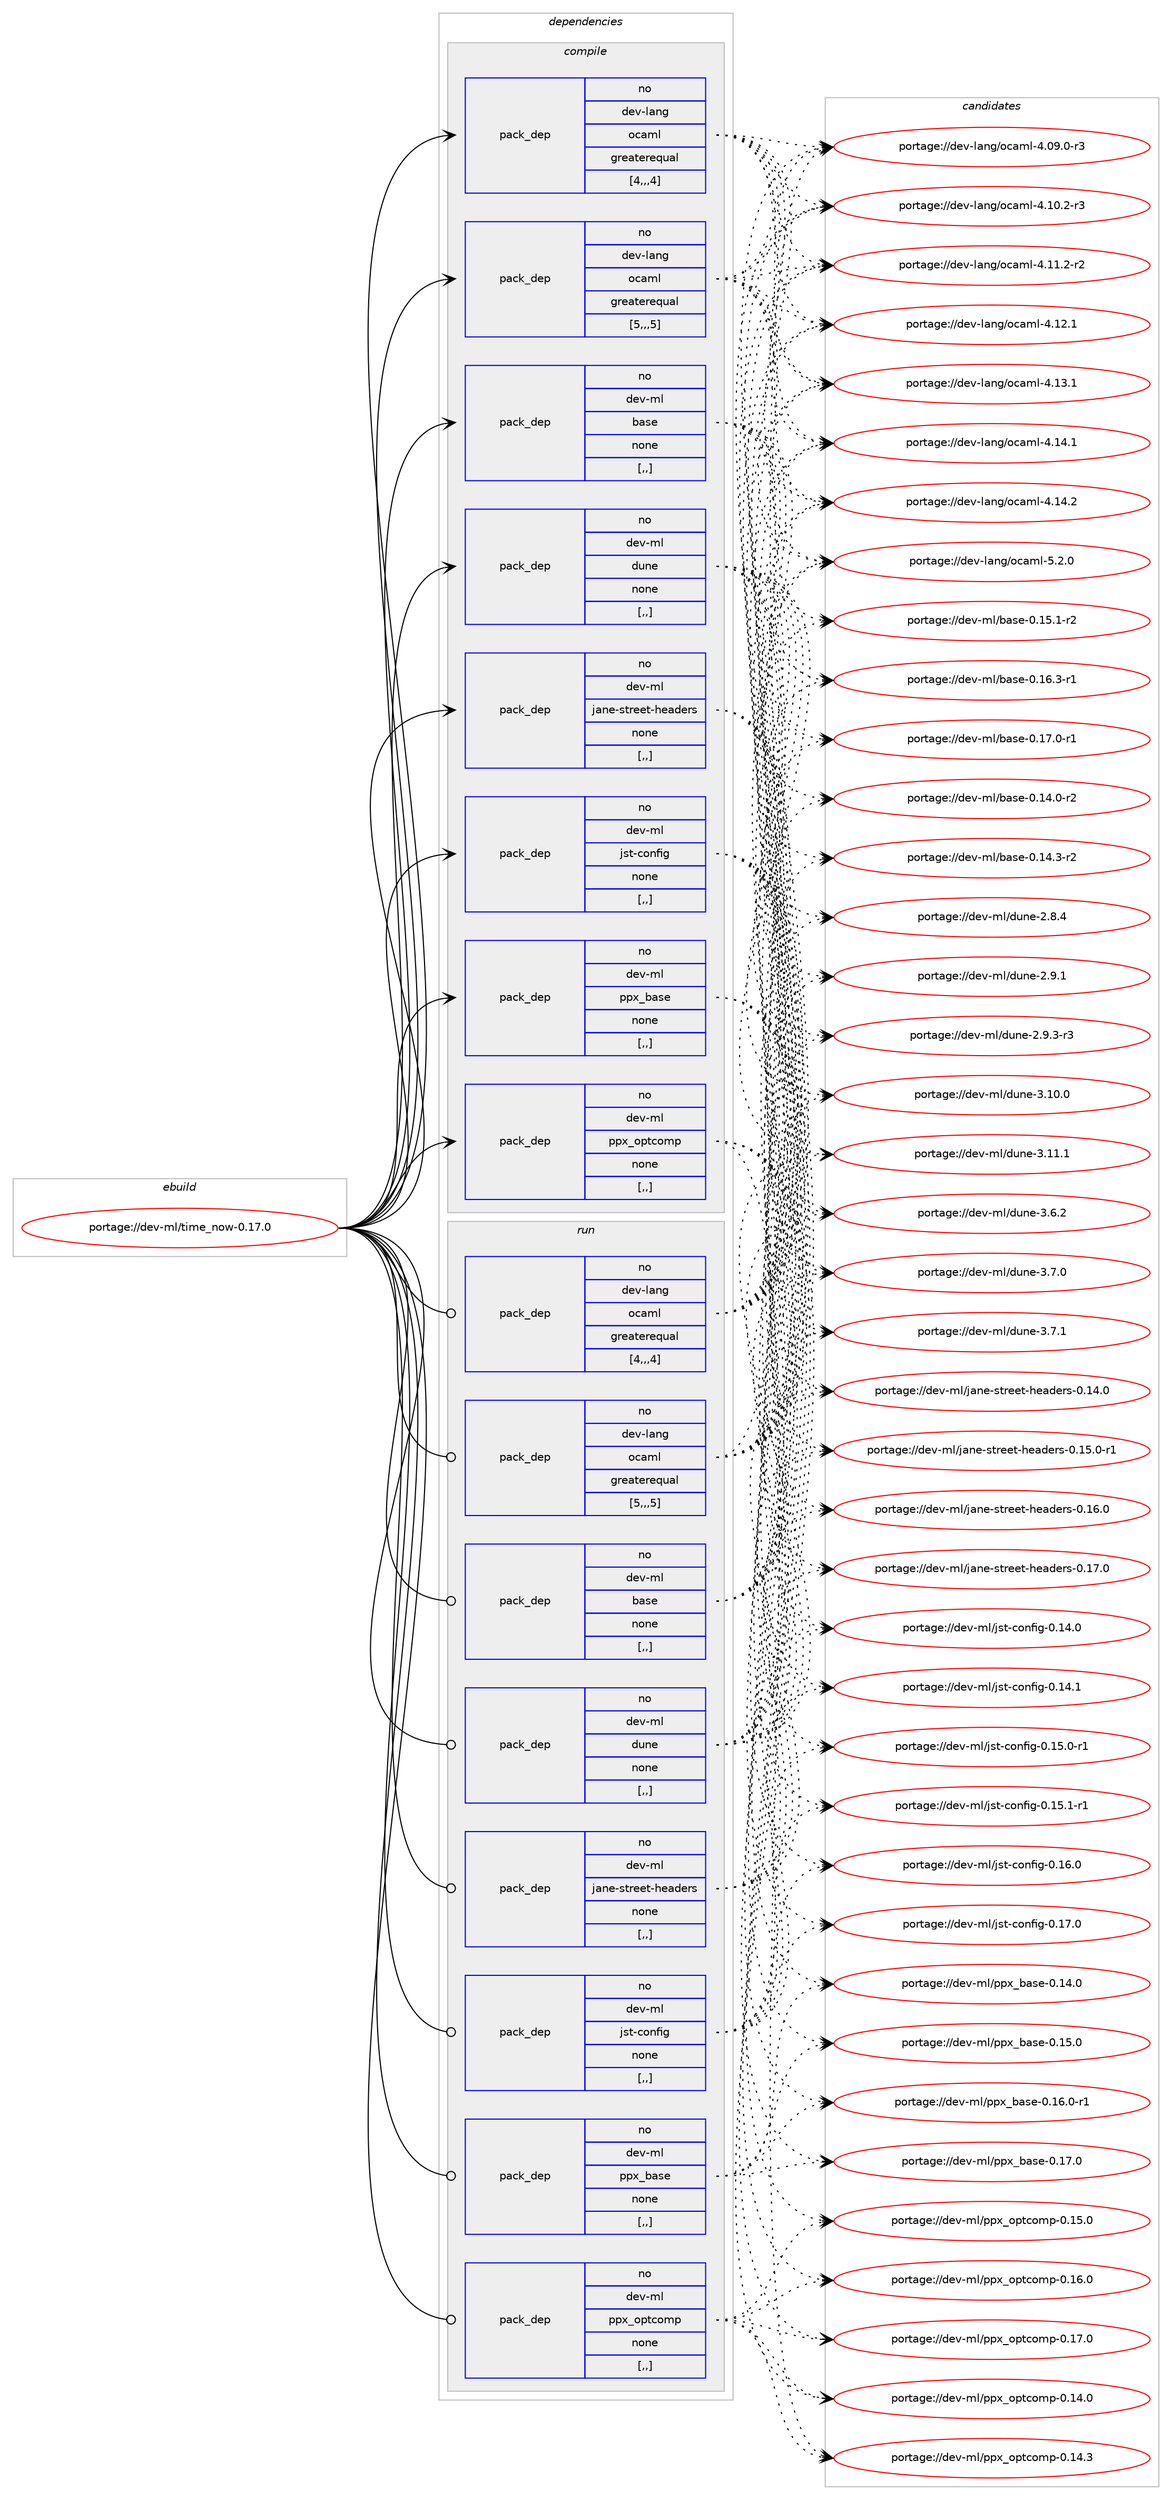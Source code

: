 digraph prolog {

# *************
# Graph options
# *************

newrank=true;
concentrate=true;
compound=true;
graph [rankdir=LR,fontname=Helvetica,fontsize=10,ranksep=1.5];#, ranksep=2.5, nodesep=0.2];
edge  [arrowhead=vee];
node  [fontname=Helvetica,fontsize=10];

# **********
# The ebuild
# **********

subgraph cluster_leftcol {
color=gray;
rank=same;
label=<<i>ebuild</i>>;
id [label="portage://dev-ml/time_now-0.17.0", color=red, width=4, href="../dev-ml/time_now-0.17.0.svg"];
}

# ****************
# The dependencies
# ****************

subgraph cluster_midcol {
color=gray;
label=<<i>dependencies</i>>;
subgraph cluster_compile {
fillcolor="#eeeeee";
style=filled;
label=<<i>compile</i>>;
subgraph pack91844 {
dependency121884 [label=<<TABLE BORDER="0" CELLBORDER="1" CELLSPACING="0" CELLPADDING="4" WIDTH="220"><TR><TD ROWSPAN="6" CELLPADDING="30">pack_dep</TD></TR><TR><TD WIDTH="110">no</TD></TR><TR><TD>dev-lang</TD></TR><TR><TD>ocaml</TD></TR><TR><TD>greaterequal</TD></TR><TR><TD>[4,,,4]</TD></TR></TABLE>>, shape=none, color=blue];
}
id:e -> dependency121884:w [weight=20,style="solid",arrowhead="vee"];
subgraph pack91845 {
dependency121885 [label=<<TABLE BORDER="0" CELLBORDER="1" CELLSPACING="0" CELLPADDING="4" WIDTH="220"><TR><TD ROWSPAN="6" CELLPADDING="30">pack_dep</TD></TR><TR><TD WIDTH="110">no</TD></TR><TR><TD>dev-lang</TD></TR><TR><TD>ocaml</TD></TR><TR><TD>greaterequal</TD></TR><TR><TD>[5,,,5]</TD></TR></TABLE>>, shape=none, color=blue];
}
id:e -> dependency121885:w [weight=20,style="solid",arrowhead="vee"];
subgraph pack91846 {
dependency121886 [label=<<TABLE BORDER="0" CELLBORDER="1" CELLSPACING="0" CELLPADDING="4" WIDTH="220"><TR><TD ROWSPAN="6" CELLPADDING="30">pack_dep</TD></TR><TR><TD WIDTH="110">no</TD></TR><TR><TD>dev-ml</TD></TR><TR><TD>base</TD></TR><TR><TD>none</TD></TR><TR><TD>[,,]</TD></TR></TABLE>>, shape=none, color=blue];
}
id:e -> dependency121886:w [weight=20,style="solid",arrowhead="vee"];
subgraph pack91847 {
dependency121887 [label=<<TABLE BORDER="0" CELLBORDER="1" CELLSPACING="0" CELLPADDING="4" WIDTH="220"><TR><TD ROWSPAN="6" CELLPADDING="30">pack_dep</TD></TR><TR><TD WIDTH="110">no</TD></TR><TR><TD>dev-ml</TD></TR><TR><TD>dune</TD></TR><TR><TD>none</TD></TR><TR><TD>[,,]</TD></TR></TABLE>>, shape=none, color=blue];
}
id:e -> dependency121887:w [weight=20,style="solid",arrowhead="vee"];
subgraph pack91848 {
dependency121888 [label=<<TABLE BORDER="0" CELLBORDER="1" CELLSPACING="0" CELLPADDING="4" WIDTH="220"><TR><TD ROWSPAN="6" CELLPADDING="30">pack_dep</TD></TR><TR><TD WIDTH="110">no</TD></TR><TR><TD>dev-ml</TD></TR><TR><TD>jane-street-headers</TD></TR><TR><TD>none</TD></TR><TR><TD>[,,]</TD></TR></TABLE>>, shape=none, color=blue];
}
id:e -> dependency121888:w [weight=20,style="solid",arrowhead="vee"];
subgraph pack91849 {
dependency121889 [label=<<TABLE BORDER="0" CELLBORDER="1" CELLSPACING="0" CELLPADDING="4" WIDTH="220"><TR><TD ROWSPAN="6" CELLPADDING="30">pack_dep</TD></TR><TR><TD WIDTH="110">no</TD></TR><TR><TD>dev-ml</TD></TR><TR><TD>jst-config</TD></TR><TR><TD>none</TD></TR><TR><TD>[,,]</TD></TR></TABLE>>, shape=none, color=blue];
}
id:e -> dependency121889:w [weight=20,style="solid",arrowhead="vee"];
subgraph pack91850 {
dependency121890 [label=<<TABLE BORDER="0" CELLBORDER="1" CELLSPACING="0" CELLPADDING="4" WIDTH="220"><TR><TD ROWSPAN="6" CELLPADDING="30">pack_dep</TD></TR><TR><TD WIDTH="110">no</TD></TR><TR><TD>dev-ml</TD></TR><TR><TD>ppx_base</TD></TR><TR><TD>none</TD></TR><TR><TD>[,,]</TD></TR></TABLE>>, shape=none, color=blue];
}
id:e -> dependency121890:w [weight=20,style="solid",arrowhead="vee"];
subgraph pack91851 {
dependency121891 [label=<<TABLE BORDER="0" CELLBORDER="1" CELLSPACING="0" CELLPADDING="4" WIDTH="220"><TR><TD ROWSPAN="6" CELLPADDING="30">pack_dep</TD></TR><TR><TD WIDTH="110">no</TD></TR><TR><TD>dev-ml</TD></TR><TR><TD>ppx_optcomp</TD></TR><TR><TD>none</TD></TR><TR><TD>[,,]</TD></TR></TABLE>>, shape=none, color=blue];
}
id:e -> dependency121891:w [weight=20,style="solid",arrowhead="vee"];
}
subgraph cluster_compileandrun {
fillcolor="#eeeeee";
style=filled;
label=<<i>compile and run</i>>;
}
subgraph cluster_run {
fillcolor="#eeeeee";
style=filled;
label=<<i>run</i>>;
subgraph pack91852 {
dependency121892 [label=<<TABLE BORDER="0" CELLBORDER="1" CELLSPACING="0" CELLPADDING="4" WIDTH="220"><TR><TD ROWSPAN="6" CELLPADDING="30">pack_dep</TD></TR><TR><TD WIDTH="110">no</TD></TR><TR><TD>dev-lang</TD></TR><TR><TD>ocaml</TD></TR><TR><TD>greaterequal</TD></TR><TR><TD>[4,,,4]</TD></TR></TABLE>>, shape=none, color=blue];
}
id:e -> dependency121892:w [weight=20,style="solid",arrowhead="odot"];
subgraph pack91853 {
dependency121893 [label=<<TABLE BORDER="0" CELLBORDER="1" CELLSPACING="0" CELLPADDING="4" WIDTH="220"><TR><TD ROWSPAN="6" CELLPADDING="30">pack_dep</TD></TR><TR><TD WIDTH="110">no</TD></TR><TR><TD>dev-lang</TD></TR><TR><TD>ocaml</TD></TR><TR><TD>greaterequal</TD></TR><TR><TD>[5,,,5]</TD></TR></TABLE>>, shape=none, color=blue];
}
id:e -> dependency121893:w [weight=20,style="solid",arrowhead="odot"];
subgraph pack91854 {
dependency121894 [label=<<TABLE BORDER="0" CELLBORDER="1" CELLSPACING="0" CELLPADDING="4" WIDTH="220"><TR><TD ROWSPAN="6" CELLPADDING="30">pack_dep</TD></TR><TR><TD WIDTH="110">no</TD></TR><TR><TD>dev-ml</TD></TR><TR><TD>base</TD></TR><TR><TD>none</TD></TR><TR><TD>[,,]</TD></TR></TABLE>>, shape=none, color=blue];
}
id:e -> dependency121894:w [weight=20,style="solid",arrowhead="odot"];
subgraph pack91855 {
dependency121895 [label=<<TABLE BORDER="0" CELLBORDER="1" CELLSPACING="0" CELLPADDING="4" WIDTH="220"><TR><TD ROWSPAN="6" CELLPADDING="30">pack_dep</TD></TR><TR><TD WIDTH="110">no</TD></TR><TR><TD>dev-ml</TD></TR><TR><TD>dune</TD></TR><TR><TD>none</TD></TR><TR><TD>[,,]</TD></TR></TABLE>>, shape=none, color=blue];
}
id:e -> dependency121895:w [weight=20,style="solid",arrowhead="odot"];
subgraph pack91856 {
dependency121896 [label=<<TABLE BORDER="0" CELLBORDER="1" CELLSPACING="0" CELLPADDING="4" WIDTH="220"><TR><TD ROWSPAN="6" CELLPADDING="30">pack_dep</TD></TR><TR><TD WIDTH="110">no</TD></TR><TR><TD>dev-ml</TD></TR><TR><TD>jane-street-headers</TD></TR><TR><TD>none</TD></TR><TR><TD>[,,]</TD></TR></TABLE>>, shape=none, color=blue];
}
id:e -> dependency121896:w [weight=20,style="solid",arrowhead="odot"];
subgraph pack91857 {
dependency121897 [label=<<TABLE BORDER="0" CELLBORDER="1" CELLSPACING="0" CELLPADDING="4" WIDTH="220"><TR><TD ROWSPAN="6" CELLPADDING="30">pack_dep</TD></TR><TR><TD WIDTH="110">no</TD></TR><TR><TD>dev-ml</TD></TR><TR><TD>jst-config</TD></TR><TR><TD>none</TD></TR><TR><TD>[,,]</TD></TR></TABLE>>, shape=none, color=blue];
}
id:e -> dependency121897:w [weight=20,style="solid",arrowhead="odot"];
subgraph pack91858 {
dependency121898 [label=<<TABLE BORDER="0" CELLBORDER="1" CELLSPACING="0" CELLPADDING="4" WIDTH="220"><TR><TD ROWSPAN="6" CELLPADDING="30">pack_dep</TD></TR><TR><TD WIDTH="110">no</TD></TR><TR><TD>dev-ml</TD></TR><TR><TD>ppx_base</TD></TR><TR><TD>none</TD></TR><TR><TD>[,,]</TD></TR></TABLE>>, shape=none, color=blue];
}
id:e -> dependency121898:w [weight=20,style="solid",arrowhead="odot"];
subgraph pack91859 {
dependency121899 [label=<<TABLE BORDER="0" CELLBORDER="1" CELLSPACING="0" CELLPADDING="4" WIDTH="220"><TR><TD ROWSPAN="6" CELLPADDING="30">pack_dep</TD></TR><TR><TD WIDTH="110">no</TD></TR><TR><TD>dev-ml</TD></TR><TR><TD>ppx_optcomp</TD></TR><TR><TD>none</TD></TR><TR><TD>[,,]</TD></TR></TABLE>>, shape=none, color=blue];
}
id:e -> dependency121899:w [weight=20,style="solid",arrowhead="odot"];
}
}

# **************
# The candidates
# **************

subgraph cluster_choices {
rank=same;
color=gray;
label=<<i>candidates</i>>;

subgraph choice91844 {
color=black;
nodesep=1;
choice1001011184510897110103471119997109108455246485746484511451 [label="portage://dev-lang/ocaml-4.09.0-r3", color=red, width=4,href="../dev-lang/ocaml-4.09.0-r3.svg"];
choice1001011184510897110103471119997109108455246494846504511451 [label="portage://dev-lang/ocaml-4.10.2-r3", color=red, width=4,href="../dev-lang/ocaml-4.10.2-r3.svg"];
choice1001011184510897110103471119997109108455246494946504511450 [label="portage://dev-lang/ocaml-4.11.2-r2", color=red, width=4,href="../dev-lang/ocaml-4.11.2-r2.svg"];
choice100101118451089711010347111999710910845524649504649 [label="portage://dev-lang/ocaml-4.12.1", color=red, width=4,href="../dev-lang/ocaml-4.12.1.svg"];
choice100101118451089711010347111999710910845524649514649 [label="portage://dev-lang/ocaml-4.13.1", color=red, width=4,href="../dev-lang/ocaml-4.13.1.svg"];
choice100101118451089711010347111999710910845524649524649 [label="portage://dev-lang/ocaml-4.14.1", color=red, width=4,href="../dev-lang/ocaml-4.14.1.svg"];
choice100101118451089711010347111999710910845524649524650 [label="portage://dev-lang/ocaml-4.14.2", color=red, width=4,href="../dev-lang/ocaml-4.14.2.svg"];
choice1001011184510897110103471119997109108455346504648 [label="portage://dev-lang/ocaml-5.2.0", color=red, width=4,href="../dev-lang/ocaml-5.2.0.svg"];
dependency121884:e -> choice1001011184510897110103471119997109108455246485746484511451:w [style=dotted,weight="100"];
dependency121884:e -> choice1001011184510897110103471119997109108455246494846504511451:w [style=dotted,weight="100"];
dependency121884:e -> choice1001011184510897110103471119997109108455246494946504511450:w [style=dotted,weight="100"];
dependency121884:e -> choice100101118451089711010347111999710910845524649504649:w [style=dotted,weight="100"];
dependency121884:e -> choice100101118451089711010347111999710910845524649514649:w [style=dotted,weight="100"];
dependency121884:e -> choice100101118451089711010347111999710910845524649524649:w [style=dotted,weight="100"];
dependency121884:e -> choice100101118451089711010347111999710910845524649524650:w [style=dotted,weight="100"];
dependency121884:e -> choice1001011184510897110103471119997109108455346504648:w [style=dotted,weight="100"];
}
subgraph choice91845 {
color=black;
nodesep=1;
choice1001011184510897110103471119997109108455246485746484511451 [label="portage://dev-lang/ocaml-4.09.0-r3", color=red, width=4,href="../dev-lang/ocaml-4.09.0-r3.svg"];
choice1001011184510897110103471119997109108455246494846504511451 [label="portage://dev-lang/ocaml-4.10.2-r3", color=red, width=4,href="../dev-lang/ocaml-4.10.2-r3.svg"];
choice1001011184510897110103471119997109108455246494946504511450 [label="portage://dev-lang/ocaml-4.11.2-r2", color=red, width=4,href="../dev-lang/ocaml-4.11.2-r2.svg"];
choice100101118451089711010347111999710910845524649504649 [label="portage://dev-lang/ocaml-4.12.1", color=red, width=4,href="../dev-lang/ocaml-4.12.1.svg"];
choice100101118451089711010347111999710910845524649514649 [label="portage://dev-lang/ocaml-4.13.1", color=red, width=4,href="../dev-lang/ocaml-4.13.1.svg"];
choice100101118451089711010347111999710910845524649524649 [label="portage://dev-lang/ocaml-4.14.1", color=red, width=4,href="../dev-lang/ocaml-4.14.1.svg"];
choice100101118451089711010347111999710910845524649524650 [label="portage://dev-lang/ocaml-4.14.2", color=red, width=4,href="../dev-lang/ocaml-4.14.2.svg"];
choice1001011184510897110103471119997109108455346504648 [label="portage://dev-lang/ocaml-5.2.0", color=red, width=4,href="../dev-lang/ocaml-5.2.0.svg"];
dependency121885:e -> choice1001011184510897110103471119997109108455246485746484511451:w [style=dotted,weight="100"];
dependency121885:e -> choice1001011184510897110103471119997109108455246494846504511451:w [style=dotted,weight="100"];
dependency121885:e -> choice1001011184510897110103471119997109108455246494946504511450:w [style=dotted,weight="100"];
dependency121885:e -> choice100101118451089711010347111999710910845524649504649:w [style=dotted,weight="100"];
dependency121885:e -> choice100101118451089711010347111999710910845524649514649:w [style=dotted,weight="100"];
dependency121885:e -> choice100101118451089711010347111999710910845524649524649:w [style=dotted,weight="100"];
dependency121885:e -> choice100101118451089711010347111999710910845524649524650:w [style=dotted,weight="100"];
dependency121885:e -> choice1001011184510897110103471119997109108455346504648:w [style=dotted,weight="100"];
}
subgraph choice91846 {
color=black;
nodesep=1;
choice10010111845109108479897115101454846495246484511450 [label="portage://dev-ml/base-0.14.0-r2", color=red, width=4,href="../dev-ml/base-0.14.0-r2.svg"];
choice10010111845109108479897115101454846495246514511450 [label="portage://dev-ml/base-0.14.3-r2", color=red, width=4,href="../dev-ml/base-0.14.3-r2.svg"];
choice10010111845109108479897115101454846495346494511450 [label="portage://dev-ml/base-0.15.1-r2", color=red, width=4,href="../dev-ml/base-0.15.1-r2.svg"];
choice10010111845109108479897115101454846495446514511449 [label="portage://dev-ml/base-0.16.3-r1", color=red, width=4,href="../dev-ml/base-0.16.3-r1.svg"];
choice10010111845109108479897115101454846495546484511449 [label="portage://dev-ml/base-0.17.0-r1", color=red, width=4,href="../dev-ml/base-0.17.0-r1.svg"];
dependency121886:e -> choice10010111845109108479897115101454846495246484511450:w [style=dotted,weight="100"];
dependency121886:e -> choice10010111845109108479897115101454846495246514511450:w [style=dotted,weight="100"];
dependency121886:e -> choice10010111845109108479897115101454846495346494511450:w [style=dotted,weight="100"];
dependency121886:e -> choice10010111845109108479897115101454846495446514511449:w [style=dotted,weight="100"];
dependency121886:e -> choice10010111845109108479897115101454846495546484511449:w [style=dotted,weight="100"];
}
subgraph choice91847 {
color=black;
nodesep=1;
choice1001011184510910847100117110101455046564652 [label="portage://dev-ml/dune-2.8.4", color=red, width=4,href="../dev-ml/dune-2.8.4.svg"];
choice1001011184510910847100117110101455046574649 [label="portage://dev-ml/dune-2.9.1", color=red, width=4,href="../dev-ml/dune-2.9.1.svg"];
choice10010111845109108471001171101014550465746514511451 [label="portage://dev-ml/dune-2.9.3-r3", color=red, width=4,href="../dev-ml/dune-2.9.3-r3.svg"];
choice100101118451091084710011711010145514649484648 [label="portage://dev-ml/dune-3.10.0", color=red, width=4,href="../dev-ml/dune-3.10.0.svg"];
choice100101118451091084710011711010145514649494649 [label="portage://dev-ml/dune-3.11.1", color=red, width=4,href="../dev-ml/dune-3.11.1.svg"];
choice1001011184510910847100117110101455146544650 [label="portage://dev-ml/dune-3.6.2", color=red, width=4,href="../dev-ml/dune-3.6.2.svg"];
choice1001011184510910847100117110101455146554648 [label="portage://dev-ml/dune-3.7.0", color=red, width=4,href="../dev-ml/dune-3.7.0.svg"];
choice1001011184510910847100117110101455146554649 [label="portage://dev-ml/dune-3.7.1", color=red, width=4,href="../dev-ml/dune-3.7.1.svg"];
dependency121887:e -> choice1001011184510910847100117110101455046564652:w [style=dotted,weight="100"];
dependency121887:e -> choice1001011184510910847100117110101455046574649:w [style=dotted,weight="100"];
dependency121887:e -> choice10010111845109108471001171101014550465746514511451:w [style=dotted,weight="100"];
dependency121887:e -> choice100101118451091084710011711010145514649484648:w [style=dotted,weight="100"];
dependency121887:e -> choice100101118451091084710011711010145514649494649:w [style=dotted,weight="100"];
dependency121887:e -> choice1001011184510910847100117110101455146544650:w [style=dotted,weight="100"];
dependency121887:e -> choice1001011184510910847100117110101455146554648:w [style=dotted,weight="100"];
dependency121887:e -> choice1001011184510910847100117110101455146554649:w [style=dotted,weight="100"];
}
subgraph choice91848 {
color=black;
nodesep=1;
choice10010111845109108471069711010145115116114101101116451041019710010111411545484649524648 [label="portage://dev-ml/jane-street-headers-0.14.0", color=red, width=4,href="../dev-ml/jane-street-headers-0.14.0.svg"];
choice100101118451091084710697110101451151161141011011164510410197100101114115454846495346484511449 [label="portage://dev-ml/jane-street-headers-0.15.0-r1", color=red, width=4,href="../dev-ml/jane-street-headers-0.15.0-r1.svg"];
choice10010111845109108471069711010145115116114101101116451041019710010111411545484649544648 [label="portage://dev-ml/jane-street-headers-0.16.0", color=red, width=4,href="../dev-ml/jane-street-headers-0.16.0.svg"];
choice10010111845109108471069711010145115116114101101116451041019710010111411545484649554648 [label="portage://dev-ml/jane-street-headers-0.17.0", color=red, width=4,href="../dev-ml/jane-street-headers-0.17.0.svg"];
dependency121888:e -> choice10010111845109108471069711010145115116114101101116451041019710010111411545484649524648:w [style=dotted,weight="100"];
dependency121888:e -> choice100101118451091084710697110101451151161141011011164510410197100101114115454846495346484511449:w [style=dotted,weight="100"];
dependency121888:e -> choice10010111845109108471069711010145115116114101101116451041019710010111411545484649544648:w [style=dotted,weight="100"];
dependency121888:e -> choice10010111845109108471069711010145115116114101101116451041019710010111411545484649554648:w [style=dotted,weight="100"];
}
subgraph choice91849 {
color=black;
nodesep=1;
choice1001011184510910847106115116459911111010210510345484649524648 [label="portage://dev-ml/jst-config-0.14.0", color=red, width=4,href="../dev-ml/jst-config-0.14.0.svg"];
choice1001011184510910847106115116459911111010210510345484649524649 [label="portage://dev-ml/jst-config-0.14.1", color=red, width=4,href="../dev-ml/jst-config-0.14.1.svg"];
choice10010111845109108471061151164599111110102105103454846495346484511449 [label="portage://dev-ml/jst-config-0.15.0-r1", color=red, width=4,href="../dev-ml/jst-config-0.15.0-r1.svg"];
choice10010111845109108471061151164599111110102105103454846495346494511449 [label="portage://dev-ml/jst-config-0.15.1-r1", color=red, width=4,href="../dev-ml/jst-config-0.15.1-r1.svg"];
choice1001011184510910847106115116459911111010210510345484649544648 [label="portage://dev-ml/jst-config-0.16.0", color=red, width=4,href="../dev-ml/jst-config-0.16.0.svg"];
choice1001011184510910847106115116459911111010210510345484649554648 [label="portage://dev-ml/jst-config-0.17.0", color=red, width=4,href="../dev-ml/jst-config-0.17.0.svg"];
dependency121889:e -> choice1001011184510910847106115116459911111010210510345484649524648:w [style=dotted,weight="100"];
dependency121889:e -> choice1001011184510910847106115116459911111010210510345484649524649:w [style=dotted,weight="100"];
dependency121889:e -> choice10010111845109108471061151164599111110102105103454846495346484511449:w [style=dotted,weight="100"];
dependency121889:e -> choice10010111845109108471061151164599111110102105103454846495346494511449:w [style=dotted,weight="100"];
dependency121889:e -> choice1001011184510910847106115116459911111010210510345484649544648:w [style=dotted,weight="100"];
dependency121889:e -> choice1001011184510910847106115116459911111010210510345484649554648:w [style=dotted,weight="100"];
}
subgraph choice91850 {
color=black;
nodesep=1;
choice100101118451091084711211212095989711510145484649524648 [label="portage://dev-ml/ppx_base-0.14.0", color=red, width=4,href="../dev-ml/ppx_base-0.14.0.svg"];
choice100101118451091084711211212095989711510145484649534648 [label="portage://dev-ml/ppx_base-0.15.0", color=red, width=4,href="../dev-ml/ppx_base-0.15.0.svg"];
choice1001011184510910847112112120959897115101454846495446484511449 [label="portage://dev-ml/ppx_base-0.16.0-r1", color=red, width=4,href="../dev-ml/ppx_base-0.16.0-r1.svg"];
choice100101118451091084711211212095989711510145484649554648 [label="portage://dev-ml/ppx_base-0.17.0", color=red, width=4,href="../dev-ml/ppx_base-0.17.0.svg"];
dependency121890:e -> choice100101118451091084711211212095989711510145484649524648:w [style=dotted,weight="100"];
dependency121890:e -> choice100101118451091084711211212095989711510145484649534648:w [style=dotted,weight="100"];
dependency121890:e -> choice1001011184510910847112112120959897115101454846495446484511449:w [style=dotted,weight="100"];
dependency121890:e -> choice100101118451091084711211212095989711510145484649554648:w [style=dotted,weight="100"];
}
subgraph choice91851 {
color=black;
nodesep=1;
choice1001011184510910847112112120951111121169911110911245484649524648 [label="portage://dev-ml/ppx_optcomp-0.14.0", color=red, width=4,href="../dev-ml/ppx_optcomp-0.14.0.svg"];
choice1001011184510910847112112120951111121169911110911245484649524651 [label="portage://dev-ml/ppx_optcomp-0.14.3", color=red, width=4,href="../dev-ml/ppx_optcomp-0.14.3.svg"];
choice1001011184510910847112112120951111121169911110911245484649534648 [label="portage://dev-ml/ppx_optcomp-0.15.0", color=red, width=4,href="../dev-ml/ppx_optcomp-0.15.0.svg"];
choice1001011184510910847112112120951111121169911110911245484649544648 [label="portage://dev-ml/ppx_optcomp-0.16.0", color=red, width=4,href="../dev-ml/ppx_optcomp-0.16.0.svg"];
choice1001011184510910847112112120951111121169911110911245484649554648 [label="portage://dev-ml/ppx_optcomp-0.17.0", color=red, width=4,href="../dev-ml/ppx_optcomp-0.17.0.svg"];
dependency121891:e -> choice1001011184510910847112112120951111121169911110911245484649524648:w [style=dotted,weight="100"];
dependency121891:e -> choice1001011184510910847112112120951111121169911110911245484649524651:w [style=dotted,weight="100"];
dependency121891:e -> choice1001011184510910847112112120951111121169911110911245484649534648:w [style=dotted,weight="100"];
dependency121891:e -> choice1001011184510910847112112120951111121169911110911245484649544648:w [style=dotted,weight="100"];
dependency121891:e -> choice1001011184510910847112112120951111121169911110911245484649554648:w [style=dotted,weight="100"];
}
subgraph choice91852 {
color=black;
nodesep=1;
choice1001011184510897110103471119997109108455246485746484511451 [label="portage://dev-lang/ocaml-4.09.0-r3", color=red, width=4,href="../dev-lang/ocaml-4.09.0-r3.svg"];
choice1001011184510897110103471119997109108455246494846504511451 [label="portage://dev-lang/ocaml-4.10.2-r3", color=red, width=4,href="../dev-lang/ocaml-4.10.2-r3.svg"];
choice1001011184510897110103471119997109108455246494946504511450 [label="portage://dev-lang/ocaml-4.11.2-r2", color=red, width=4,href="../dev-lang/ocaml-4.11.2-r2.svg"];
choice100101118451089711010347111999710910845524649504649 [label="portage://dev-lang/ocaml-4.12.1", color=red, width=4,href="../dev-lang/ocaml-4.12.1.svg"];
choice100101118451089711010347111999710910845524649514649 [label="portage://dev-lang/ocaml-4.13.1", color=red, width=4,href="../dev-lang/ocaml-4.13.1.svg"];
choice100101118451089711010347111999710910845524649524649 [label="portage://dev-lang/ocaml-4.14.1", color=red, width=4,href="../dev-lang/ocaml-4.14.1.svg"];
choice100101118451089711010347111999710910845524649524650 [label="portage://dev-lang/ocaml-4.14.2", color=red, width=4,href="../dev-lang/ocaml-4.14.2.svg"];
choice1001011184510897110103471119997109108455346504648 [label="portage://dev-lang/ocaml-5.2.0", color=red, width=4,href="../dev-lang/ocaml-5.2.0.svg"];
dependency121892:e -> choice1001011184510897110103471119997109108455246485746484511451:w [style=dotted,weight="100"];
dependency121892:e -> choice1001011184510897110103471119997109108455246494846504511451:w [style=dotted,weight="100"];
dependency121892:e -> choice1001011184510897110103471119997109108455246494946504511450:w [style=dotted,weight="100"];
dependency121892:e -> choice100101118451089711010347111999710910845524649504649:w [style=dotted,weight="100"];
dependency121892:e -> choice100101118451089711010347111999710910845524649514649:w [style=dotted,weight="100"];
dependency121892:e -> choice100101118451089711010347111999710910845524649524649:w [style=dotted,weight="100"];
dependency121892:e -> choice100101118451089711010347111999710910845524649524650:w [style=dotted,weight="100"];
dependency121892:e -> choice1001011184510897110103471119997109108455346504648:w [style=dotted,weight="100"];
}
subgraph choice91853 {
color=black;
nodesep=1;
choice1001011184510897110103471119997109108455246485746484511451 [label="portage://dev-lang/ocaml-4.09.0-r3", color=red, width=4,href="../dev-lang/ocaml-4.09.0-r3.svg"];
choice1001011184510897110103471119997109108455246494846504511451 [label="portage://dev-lang/ocaml-4.10.2-r3", color=red, width=4,href="../dev-lang/ocaml-4.10.2-r3.svg"];
choice1001011184510897110103471119997109108455246494946504511450 [label="portage://dev-lang/ocaml-4.11.2-r2", color=red, width=4,href="../dev-lang/ocaml-4.11.2-r2.svg"];
choice100101118451089711010347111999710910845524649504649 [label="portage://dev-lang/ocaml-4.12.1", color=red, width=4,href="../dev-lang/ocaml-4.12.1.svg"];
choice100101118451089711010347111999710910845524649514649 [label="portage://dev-lang/ocaml-4.13.1", color=red, width=4,href="../dev-lang/ocaml-4.13.1.svg"];
choice100101118451089711010347111999710910845524649524649 [label="portage://dev-lang/ocaml-4.14.1", color=red, width=4,href="../dev-lang/ocaml-4.14.1.svg"];
choice100101118451089711010347111999710910845524649524650 [label="portage://dev-lang/ocaml-4.14.2", color=red, width=4,href="../dev-lang/ocaml-4.14.2.svg"];
choice1001011184510897110103471119997109108455346504648 [label="portage://dev-lang/ocaml-5.2.0", color=red, width=4,href="../dev-lang/ocaml-5.2.0.svg"];
dependency121893:e -> choice1001011184510897110103471119997109108455246485746484511451:w [style=dotted,weight="100"];
dependency121893:e -> choice1001011184510897110103471119997109108455246494846504511451:w [style=dotted,weight="100"];
dependency121893:e -> choice1001011184510897110103471119997109108455246494946504511450:w [style=dotted,weight="100"];
dependency121893:e -> choice100101118451089711010347111999710910845524649504649:w [style=dotted,weight="100"];
dependency121893:e -> choice100101118451089711010347111999710910845524649514649:w [style=dotted,weight="100"];
dependency121893:e -> choice100101118451089711010347111999710910845524649524649:w [style=dotted,weight="100"];
dependency121893:e -> choice100101118451089711010347111999710910845524649524650:w [style=dotted,weight="100"];
dependency121893:e -> choice1001011184510897110103471119997109108455346504648:w [style=dotted,weight="100"];
}
subgraph choice91854 {
color=black;
nodesep=1;
choice10010111845109108479897115101454846495246484511450 [label="portage://dev-ml/base-0.14.0-r2", color=red, width=4,href="../dev-ml/base-0.14.0-r2.svg"];
choice10010111845109108479897115101454846495246514511450 [label="portage://dev-ml/base-0.14.3-r2", color=red, width=4,href="../dev-ml/base-0.14.3-r2.svg"];
choice10010111845109108479897115101454846495346494511450 [label="portage://dev-ml/base-0.15.1-r2", color=red, width=4,href="../dev-ml/base-0.15.1-r2.svg"];
choice10010111845109108479897115101454846495446514511449 [label="portage://dev-ml/base-0.16.3-r1", color=red, width=4,href="../dev-ml/base-0.16.3-r1.svg"];
choice10010111845109108479897115101454846495546484511449 [label="portage://dev-ml/base-0.17.0-r1", color=red, width=4,href="../dev-ml/base-0.17.0-r1.svg"];
dependency121894:e -> choice10010111845109108479897115101454846495246484511450:w [style=dotted,weight="100"];
dependency121894:e -> choice10010111845109108479897115101454846495246514511450:w [style=dotted,weight="100"];
dependency121894:e -> choice10010111845109108479897115101454846495346494511450:w [style=dotted,weight="100"];
dependency121894:e -> choice10010111845109108479897115101454846495446514511449:w [style=dotted,weight="100"];
dependency121894:e -> choice10010111845109108479897115101454846495546484511449:w [style=dotted,weight="100"];
}
subgraph choice91855 {
color=black;
nodesep=1;
choice1001011184510910847100117110101455046564652 [label="portage://dev-ml/dune-2.8.4", color=red, width=4,href="../dev-ml/dune-2.8.4.svg"];
choice1001011184510910847100117110101455046574649 [label="portage://dev-ml/dune-2.9.1", color=red, width=4,href="../dev-ml/dune-2.9.1.svg"];
choice10010111845109108471001171101014550465746514511451 [label="portage://dev-ml/dune-2.9.3-r3", color=red, width=4,href="../dev-ml/dune-2.9.3-r3.svg"];
choice100101118451091084710011711010145514649484648 [label="portage://dev-ml/dune-3.10.0", color=red, width=4,href="../dev-ml/dune-3.10.0.svg"];
choice100101118451091084710011711010145514649494649 [label="portage://dev-ml/dune-3.11.1", color=red, width=4,href="../dev-ml/dune-3.11.1.svg"];
choice1001011184510910847100117110101455146544650 [label="portage://dev-ml/dune-3.6.2", color=red, width=4,href="../dev-ml/dune-3.6.2.svg"];
choice1001011184510910847100117110101455146554648 [label="portage://dev-ml/dune-3.7.0", color=red, width=4,href="../dev-ml/dune-3.7.0.svg"];
choice1001011184510910847100117110101455146554649 [label="portage://dev-ml/dune-3.7.1", color=red, width=4,href="../dev-ml/dune-3.7.1.svg"];
dependency121895:e -> choice1001011184510910847100117110101455046564652:w [style=dotted,weight="100"];
dependency121895:e -> choice1001011184510910847100117110101455046574649:w [style=dotted,weight="100"];
dependency121895:e -> choice10010111845109108471001171101014550465746514511451:w [style=dotted,weight="100"];
dependency121895:e -> choice100101118451091084710011711010145514649484648:w [style=dotted,weight="100"];
dependency121895:e -> choice100101118451091084710011711010145514649494649:w [style=dotted,weight="100"];
dependency121895:e -> choice1001011184510910847100117110101455146544650:w [style=dotted,weight="100"];
dependency121895:e -> choice1001011184510910847100117110101455146554648:w [style=dotted,weight="100"];
dependency121895:e -> choice1001011184510910847100117110101455146554649:w [style=dotted,weight="100"];
}
subgraph choice91856 {
color=black;
nodesep=1;
choice10010111845109108471069711010145115116114101101116451041019710010111411545484649524648 [label="portage://dev-ml/jane-street-headers-0.14.0", color=red, width=4,href="../dev-ml/jane-street-headers-0.14.0.svg"];
choice100101118451091084710697110101451151161141011011164510410197100101114115454846495346484511449 [label="portage://dev-ml/jane-street-headers-0.15.0-r1", color=red, width=4,href="../dev-ml/jane-street-headers-0.15.0-r1.svg"];
choice10010111845109108471069711010145115116114101101116451041019710010111411545484649544648 [label="portage://dev-ml/jane-street-headers-0.16.0", color=red, width=4,href="../dev-ml/jane-street-headers-0.16.0.svg"];
choice10010111845109108471069711010145115116114101101116451041019710010111411545484649554648 [label="portage://dev-ml/jane-street-headers-0.17.0", color=red, width=4,href="../dev-ml/jane-street-headers-0.17.0.svg"];
dependency121896:e -> choice10010111845109108471069711010145115116114101101116451041019710010111411545484649524648:w [style=dotted,weight="100"];
dependency121896:e -> choice100101118451091084710697110101451151161141011011164510410197100101114115454846495346484511449:w [style=dotted,weight="100"];
dependency121896:e -> choice10010111845109108471069711010145115116114101101116451041019710010111411545484649544648:w [style=dotted,weight="100"];
dependency121896:e -> choice10010111845109108471069711010145115116114101101116451041019710010111411545484649554648:w [style=dotted,weight="100"];
}
subgraph choice91857 {
color=black;
nodesep=1;
choice1001011184510910847106115116459911111010210510345484649524648 [label="portage://dev-ml/jst-config-0.14.0", color=red, width=4,href="../dev-ml/jst-config-0.14.0.svg"];
choice1001011184510910847106115116459911111010210510345484649524649 [label="portage://dev-ml/jst-config-0.14.1", color=red, width=4,href="../dev-ml/jst-config-0.14.1.svg"];
choice10010111845109108471061151164599111110102105103454846495346484511449 [label="portage://dev-ml/jst-config-0.15.0-r1", color=red, width=4,href="../dev-ml/jst-config-0.15.0-r1.svg"];
choice10010111845109108471061151164599111110102105103454846495346494511449 [label="portage://dev-ml/jst-config-0.15.1-r1", color=red, width=4,href="../dev-ml/jst-config-0.15.1-r1.svg"];
choice1001011184510910847106115116459911111010210510345484649544648 [label="portage://dev-ml/jst-config-0.16.0", color=red, width=4,href="../dev-ml/jst-config-0.16.0.svg"];
choice1001011184510910847106115116459911111010210510345484649554648 [label="portage://dev-ml/jst-config-0.17.0", color=red, width=4,href="../dev-ml/jst-config-0.17.0.svg"];
dependency121897:e -> choice1001011184510910847106115116459911111010210510345484649524648:w [style=dotted,weight="100"];
dependency121897:e -> choice1001011184510910847106115116459911111010210510345484649524649:w [style=dotted,weight="100"];
dependency121897:e -> choice10010111845109108471061151164599111110102105103454846495346484511449:w [style=dotted,weight="100"];
dependency121897:e -> choice10010111845109108471061151164599111110102105103454846495346494511449:w [style=dotted,weight="100"];
dependency121897:e -> choice1001011184510910847106115116459911111010210510345484649544648:w [style=dotted,weight="100"];
dependency121897:e -> choice1001011184510910847106115116459911111010210510345484649554648:w [style=dotted,weight="100"];
}
subgraph choice91858 {
color=black;
nodesep=1;
choice100101118451091084711211212095989711510145484649524648 [label="portage://dev-ml/ppx_base-0.14.0", color=red, width=4,href="../dev-ml/ppx_base-0.14.0.svg"];
choice100101118451091084711211212095989711510145484649534648 [label="portage://dev-ml/ppx_base-0.15.0", color=red, width=4,href="../dev-ml/ppx_base-0.15.0.svg"];
choice1001011184510910847112112120959897115101454846495446484511449 [label="portage://dev-ml/ppx_base-0.16.0-r1", color=red, width=4,href="../dev-ml/ppx_base-0.16.0-r1.svg"];
choice100101118451091084711211212095989711510145484649554648 [label="portage://dev-ml/ppx_base-0.17.0", color=red, width=4,href="../dev-ml/ppx_base-0.17.0.svg"];
dependency121898:e -> choice100101118451091084711211212095989711510145484649524648:w [style=dotted,weight="100"];
dependency121898:e -> choice100101118451091084711211212095989711510145484649534648:w [style=dotted,weight="100"];
dependency121898:e -> choice1001011184510910847112112120959897115101454846495446484511449:w [style=dotted,weight="100"];
dependency121898:e -> choice100101118451091084711211212095989711510145484649554648:w [style=dotted,weight="100"];
}
subgraph choice91859 {
color=black;
nodesep=1;
choice1001011184510910847112112120951111121169911110911245484649524648 [label="portage://dev-ml/ppx_optcomp-0.14.0", color=red, width=4,href="../dev-ml/ppx_optcomp-0.14.0.svg"];
choice1001011184510910847112112120951111121169911110911245484649524651 [label="portage://dev-ml/ppx_optcomp-0.14.3", color=red, width=4,href="../dev-ml/ppx_optcomp-0.14.3.svg"];
choice1001011184510910847112112120951111121169911110911245484649534648 [label="portage://dev-ml/ppx_optcomp-0.15.0", color=red, width=4,href="../dev-ml/ppx_optcomp-0.15.0.svg"];
choice1001011184510910847112112120951111121169911110911245484649544648 [label="portage://dev-ml/ppx_optcomp-0.16.0", color=red, width=4,href="../dev-ml/ppx_optcomp-0.16.0.svg"];
choice1001011184510910847112112120951111121169911110911245484649554648 [label="portage://dev-ml/ppx_optcomp-0.17.0", color=red, width=4,href="../dev-ml/ppx_optcomp-0.17.0.svg"];
dependency121899:e -> choice1001011184510910847112112120951111121169911110911245484649524648:w [style=dotted,weight="100"];
dependency121899:e -> choice1001011184510910847112112120951111121169911110911245484649524651:w [style=dotted,weight="100"];
dependency121899:e -> choice1001011184510910847112112120951111121169911110911245484649534648:w [style=dotted,weight="100"];
dependency121899:e -> choice1001011184510910847112112120951111121169911110911245484649544648:w [style=dotted,weight="100"];
dependency121899:e -> choice1001011184510910847112112120951111121169911110911245484649554648:w [style=dotted,weight="100"];
}
}

}
